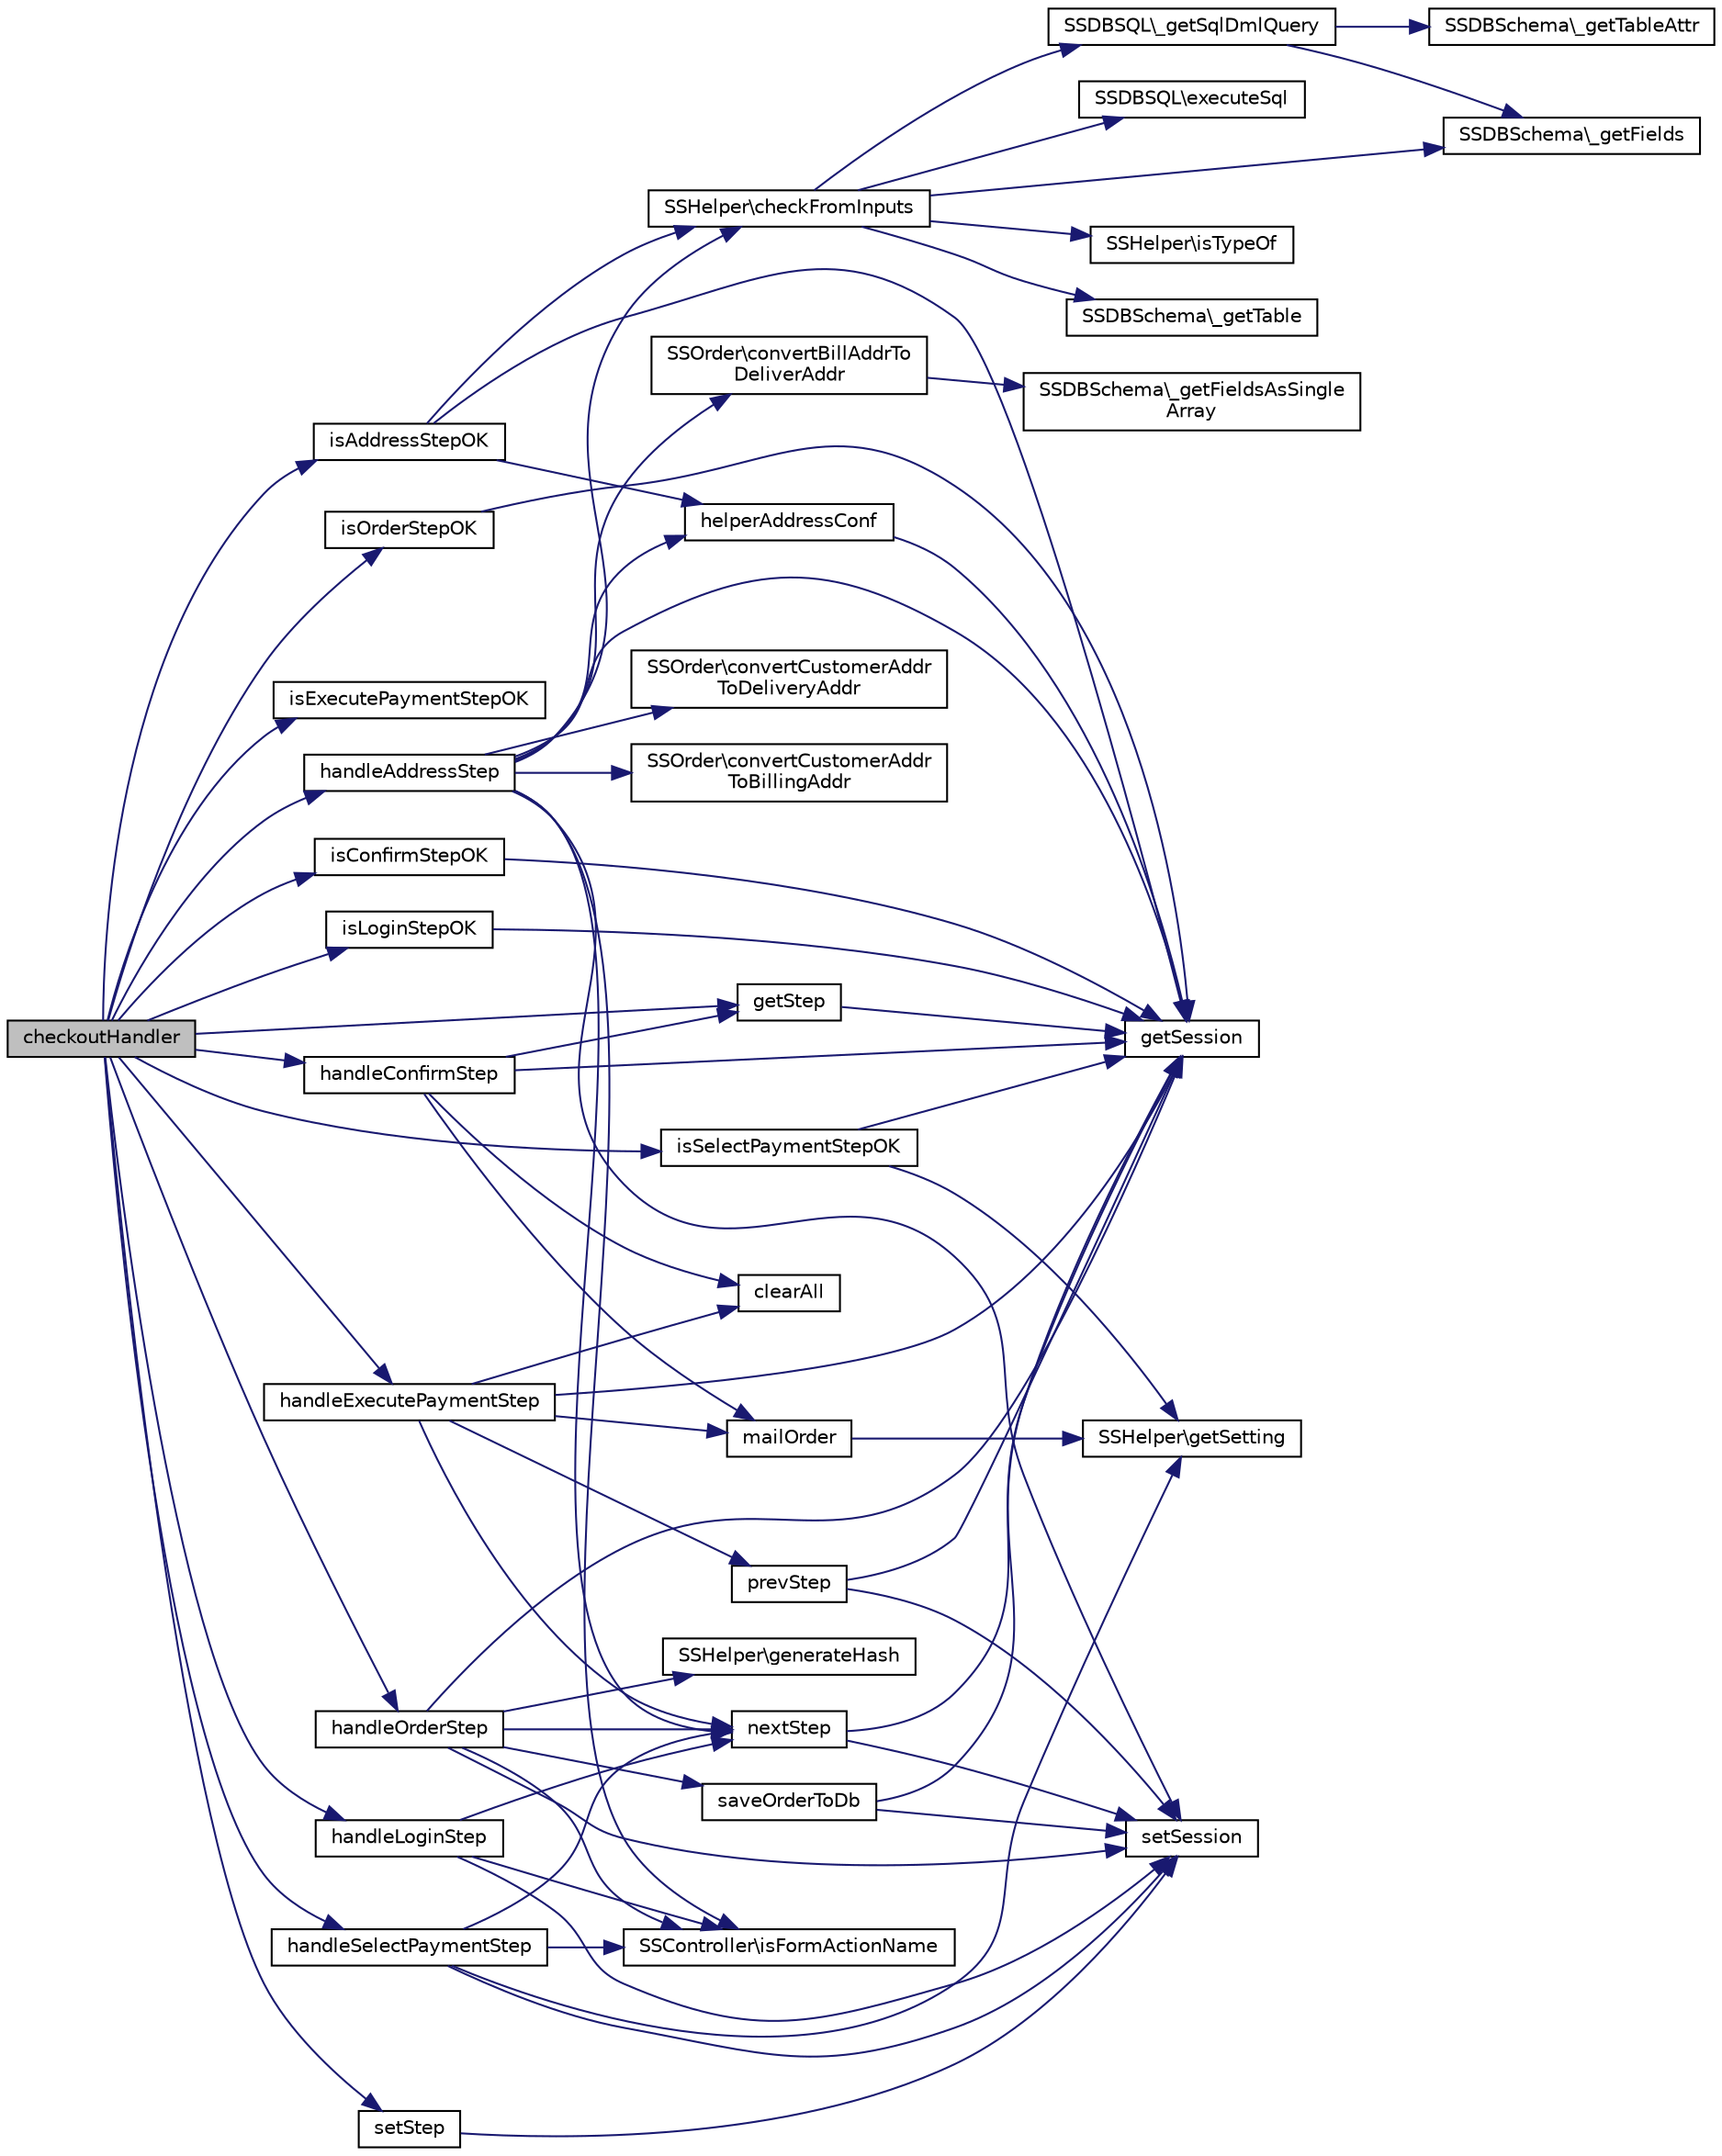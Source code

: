 digraph "checkoutHandler"
{
  edge [fontname="Helvetica",fontsize="10",labelfontname="Helvetica",labelfontsize="10"];
  node [fontname="Helvetica",fontsize="10",shape=record];
  rankdir="LR";
  Node1 [label="checkoutHandler",height=0.2,width=0.4,color="black", fillcolor="grey75", style="filled", fontcolor="black"];
  Node1 -> Node2 [color="midnightblue",fontsize="10",style="solid",fontname="Helvetica"];
  Node2 [label="setStep",height=0.2,width=0.4,color="black", fillcolor="white", style="filled",URL="$class_s_s_checkout_controller.html#a683c06407d31b8c052498fc9945ff015",tooltip="Step setzen. "];
  Node2 -> Node3 [color="midnightblue",fontsize="10",style="solid",fontname="Helvetica"];
  Node3 [label="setSession",height=0.2,width=0.4,color="black", fillcolor="white", style="filled",URL="$class_s_s_checkout_controller.html#a0257d7f16672a982456dc6d1646dbad4",tooltip="store Value in Session "];
  Node1 -> Node4 [color="midnightblue",fontsize="10",style="solid",fontname="Helvetica"];
  Node4 [label="isConfirmStepOK",height=0.2,width=0.4,color="black", fillcolor="white", style="filled",URL="$class_s_s_checkout_controller.html#a4c8636f42815148bba6f7eef37635cc0",tooltip="Title. "];
  Node4 -> Node5 [color="midnightblue",fontsize="10",style="solid",fontname="Helvetica"];
  Node5 [label="getSession",height=0.2,width=0.4,color="black", fillcolor="white", style="filled",URL="$class_s_s_checkout_controller.html#ae6ad3c8f4d8953bfbcb6cfdfce8fedb5",tooltip="get Value from Session "];
  Node1 -> Node6 [color="midnightblue",fontsize="10",style="solid",fontname="Helvetica"];
  Node6 [label="isExecutePaymentStepOK",height=0.2,width=0.4,color="black", fillcolor="white", style="filled",URL="$class_s_s_checkout_controller.html#ad0058e34b8851d9c94b4342ec66037e0",tooltip="Title. "];
  Node1 -> Node7 [color="midnightblue",fontsize="10",style="solid",fontname="Helvetica"];
  Node7 [label="getStep",height=0.2,width=0.4,color="black", fillcolor="white", style="filled",URL="$class_s_s_checkout_controller.html#aaaff2dcf0158b90a1d4285b46a5ce49e",tooltip="Aktueller Step. "];
  Node7 -> Node5 [color="midnightblue",fontsize="10",style="solid",fontname="Helvetica"];
  Node1 -> Node8 [color="midnightblue",fontsize="10",style="solid",fontname="Helvetica"];
  Node8 [label="isLoginStepOK",height=0.2,width=0.4,color="black", fillcolor="white", style="filled",URL="$class_s_s_checkout_controller.html#a719a5f66d889fe5dfcae84308302e30c",tooltip="Prüfen ob Login Step ok. "];
  Node8 -> Node5 [color="midnightblue",fontsize="10",style="solid",fontname="Helvetica"];
  Node1 -> Node9 [color="midnightblue",fontsize="10",style="solid",fontname="Helvetica"];
  Node9 [label="isAddressStepOK",height=0.2,width=0.4,color="black", fillcolor="white", style="filled",URL="$class_s_s_checkout_controller.html#a9df854ae91d98455f35fca3ebcfffe4f",tooltip="Prüfen ob Schritt ok. "];
  Node9 -> Node5 [color="midnightblue",fontsize="10",style="solid",fontname="Helvetica"];
  Node9 -> Node10 [color="midnightblue",fontsize="10",style="solid",fontname="Helvetica"];
  Node10 [label="helperAddressConf",height=0.2,width=0.4,color="black", fillcolor="white", style="filled",URL="$class_s_s_checkout_controller.html#ad4f4a0550f566f68fde164ef8acbd15d",tooltip="Hilfsfunktion Adresse. "];
  Node10 -> Node5 [color="midnightblue",fontsize="10",style="solid",fontname="Helvetica"];
  Node9 -> Node11 [color="midnightblue",fontsize="10",style="solid",fontname="Helvetica"];
  Node11 [label="SSHelper\\checkFromInputs",height=0.2,width=0.4,color="black", fillcolor="white", style="filled",URL="$class_s_s_helper.html#aa5b72ccad634190aa632064e18c35216",tooltip="Formular Inputs überprüfen. "];
  Node11 -> Node12 [color="midnightblue",fontsize="10",style="solid",fontname="Helvetica"];
  Node12 [label="SSDBSchema\\_getFields",height=0.2,width=0.4,color="black", fillcolor="white", style="filled",URL="$class_s_s_d_b_schema.html#a5009b71c2090dc1b0c5d2b84f8083bf6"];
  Node11 -> Node13 [color="midnightblue",fontsize="10",style="solid",fontname="Helvetica"];
  Node13 [label="SSHelper\\isTypeOf",height=0.2,width=0.4,color="black", fillcolor="white", style="filled",URL="$class_s_s_helper.html#a252971d168d1c2644a9c9c1d3a0bcefc",tooltip="Value nach Typ überprüfen. "];
  Node11 -> Node14 [color="midnightblue",fontsize="10",style="solid",fontname="Helvetica"];
  Node14 [label="SSDBSchema\\_getTable",height=0.2,width=0.4,color="black", fillcolor="white", style="filled",URL="$class_s_s_d_b_schema.html#a80e5da3cf00787232ca303bf2931ba81"];
  Node11 -> Node15 [color="midnightblue",fontsize="10",style="solid",fontname="Helvetica"];
  Node15 [label="SSDBSQL\\_getSqlDmlQuery",height=0.2,width=0.4,color="black", fillcolor="white", style="filled",URL="$class_s_s_d_b_s_q_l.html#a9d13fcbb2215767813960ef3a39c133e",tooltip="SQL Select Query generieren. "];
  Node15 -> Node16 [color="midnightblue",fontsize="10",style="solid",fontname="Helvetica"];
  Node16 [label="SSDBSchema\\_getTableAttr",height=0.2,width=0.4,color="black", fillcolor="white", style="filled",URL="$class_s_s_d_b_schema.html#af64920244671f28b491228b5113809db"];
  Node15 -> Node12 [color="midnightblue",fontsize="10",style="solid",fontname="Helvetica"];
  Node11 -> Node17 [color="midnightblue",fontsize="10",style="solid",fontname="Helvetica"];
  Node17 [label="SSDBSQL\\executeSql",height=0.2,width=0.4,color="black", fillcolor="white", style="filled",URL="$class_s_s_d_b_s_q_l.html#ae4d04030e25fe59b8c1248dacc3dbfad",tooltip="SQL Query ausführen. "];
  Node1 -> Node18 [color="midnightblue",fontsize="10",style="solid",fontname="Helvetica"];
  Node18 [label="isSelectPaymentStepOK",height=0.2,width=0.4,color="black", fillcolor="white", style="filled",URL="$class_s_s_checkout_controller.html#af02a2c3503410019e2130c0c26c7165c",tooltip="Prüfen ob Zahlungsart ausgewählt. "];
  Node18 -> Node5 [color="midnightblue",fontsize="10",style="solid",fontname="Helvetica"];
  Node18 -> Node19 [color="midnightblue",fontsize="10",style="solid",fontname="Helvetica"];
  Node19 [label="SSHelper\\getSetting",height=0.2,width=0.4,color="black", fillcolor="white", style="filled",URL="$class_s_s_helper.html#a22ea98c9a7625ae25a20010920a5b2cb",tooltip="Shop-Betreiber Setting Value. "];
  Node1 -> Node20 [color="midnightblue",fontsize="10",style="solid",fontname="Helvetica"];
  Node20 [label="isOrderStepOK",height=0.2,width=0.4,color="black", fillcolor="white", style="filled",URL="$class_s_s_checkout_controller.html#ade18ab030f180172c6bca159451504f5",tooltip="Prüfen ob Zahlungsart ausgewählt. "];
  Node20 -> Node5 [color="midnightblue",fontsize="10",style="solid",fontname="Helvetica"];
  Node1 -> Node21 [color="midnightblue",fontsize="10",style="solid",fontname="Helvetica"];
  Node21 [label="handleLoginStep",height=0.2,width=0.4,color="black", fillcolor="white", style="filled",URL="$class_s_s_checkout_controller.html#ac8f1b73364d5f3494ecad30a526d21c1",tooltip="Login Logik. "];
  Node21 -> Node22 [color="midnightblue",fontsize="10",style="solid",fontname="Helvetica"];
  Node22 [label="nextStep",height=0.2,width=0.4,color="black", fillcolor="white", style="filled",URL="$class_s_s_checkout_controller.html#ac35a99a93934b3aaea7d3a81d75be1d8",tooltip="Next Step. "];
  Node22 -> Node5 [color="midnightblue",fontsize="10",style="solid",fontname="Helvetica"];
  Node22 -> Node3 [color="midnightblue",fontsize="10",style="solid",fontname="Helvetica"];
  Node21 -> Node3 [color="midnightblue",fontsize="10",style="solid",fontname="Helvetica"];
  Node21 -> Node23 [color="midnightblue",fontsize="10",style="solid",fontname="Helvetica"];
  Node23 [label="SSController\\isFormActionName",height=0.2,width=0.4,color="black", fillcolor="white", style="filled",URL="$class_s_s_controller.html#a471428c2754eeb5c908f61c15b15ef22",tooltip="compare Form Action Name "];
  Node1 -> Node24 [color="midnightblue",fontsize="10",style="solid",fontname="Helvetica"];
  Node24 [label="handleAddressStep",height=0.2,width=0.4,color="black", fillcolor="white", style="filled",URL="$class_s_s_checkout_controller.html#a591ddd7bd573dd36b23cf23c3d6817e1",tooltip="Adresse Login-Handler. "];
  Node24 -> Node10 [color="midnightblue",fontsize="10",style="solid",fontname="Helvetica"];
  Node24 -> Node23 [color="midnightblue",fontsize="10",style="solid",fontname="Helvetica"];
  Node24 -> Node11 [color="midnightblue",fontsize="10",style="solid",fontname="Helvetica"];
  Node24 -> Node3 [color="midnightblue",fontsize="10",style="solid",fontname="Helvetica"];
  Node24 -> Node25 [color="midnightblue",fontsize="10",style="solid",fontname="Helvetica"];
  Node25 [label="SSOrder\\convertCustomerAddr\lToBillingAddr",height=0.2,width=0.4,color="black", fillcolor="white", style="filled",URL="$class_s_s_order.html#a2da4c314874662fd3c52751f97954d44"];
  Node24 -> Node22 [color="midnightblue",fontsize="10",style="solid",fontname="Helvetica"];
  Node24 -> Node26 [color="midnightblue",fontsize="10",style="solid",fontname="Helvetica"];
  Node26 [label="SSOrder\\convertCustomerAddr\lToDeliveryAddr",height=0.2,width=0.4,color="black", fillcolor="white", style="filled",URL="$class_s_s_order.html#a0776007c9a772995b03834542939be52"];
  Node24 -> Node5 [color="midnightblue",fontsize="10",style="solid",fontname="Helvetica"];
  Node24 -> Node27 [color="midnightblue",fontsize="10",style="solid",fontname="Helvetica"];
  Node27 [label="SSOrder\\convertBillAddrTo\lDeliverAddr",height=0.2,width=0.4,color="black", fillcolor="white", style="filled",URL="$class_s_s_order.html#a6b4acf6174fa41f75e2597a7652f57ac"];
  Node27 -> Node28 [color="midnightblue",fontsize="10",style="solid",fontname="Helvetica"];
  Node28 [label="SSDBSchema\\_getFieldsAsSingle\lArray",height=0.2,width=0.4,color="black", fillcolor="white", style="filled",URL="$class_s_s_d_b_schema.html#a2e0c8f602504f2120f72ba245c3b05cd"];
  Node1 -> Node29 [color="midnightblue",fontsize="10",style="solid",fontname="Helvetica"];
  Node29 [label="handleSelectPaymentStep",height=0.2,width=0.4,color="black", fillcolor="white", style="filled",URL="$class_s_s_checkout_controller.html#ac3c2d264ad6a4b249d6c8e01e33a61b7",tooltip="Zahlungsart verwalten. "];
  Node29 -> Node23 [color="midnightblue",fontsize="10",style="solid",fontname="Helvetica"];
  Node29 -> Node19 [color="midnightblue",fontsize="10",style="solid",fontname="Helvetica"];
  Node29 -> Node3 [color="midnightblue",fontsize="10",style="solid",fontname="Helvetica"];
  Node29 -> Node22 [color="midnightblue",fontsize="10",style="solid",fontname="Helvetica"];
  Node1 -> Node30 [color="midnightblue",fontsize="10",style="solid",fontname="Helvetica"];
  Node30 [label="handleOrderStep",height=0.2,width=0.4,color="black", fillcolor="white", style="filled",URL="$class_s_s_checkout_controller.html#a38bfceeb3f3a592e55274101716a80f9",tooltip="Title. "];
  Node30 -> Node5 [color="midnightblue",fontsize="10",style="solid",fontname="Helvetica"];
  Node30 -> Node23 [color="midnightblue",fontsize="10",style="solid",fontname="Helvetica"];
  Node30 -> Node31 [color="midnightblue",fontsize="10",style="solid",fontname="Helvetica"];
  Node31 [label="saveOrderToDb",height=0.2,width=0.4,color="black", fillcolor="white", style="filled",URL="$class_s_s_checkout_controller.html#a58ac28b711d74ae80426f63ddcb5dea2",tooltip="Bestellung speichern. "];
  Node31 -> Node5 [color="midnightblue",fontsize="10",style="solid",fontname="Helvetica"];
  Node31 -> Node3 [color="midnightblue",fontsize="10",style="solid",fontname="Helvetica"];
  Node30 -> Node22 [color="midnightblue",fontsize="10",style="solid",fontname="Helvetica"];
  Node30 -> Node32 [color="midnightblue",fontsize="10",style="solid",fontname="Helvetica"];
  Node32 [label="SSHelper\\generateHash",height=0.2,width=0.4,color="black", fillcolor="white", style="filled",URL="$class_s_s_helper.html#ab7af327ace145b87f92f8b6324a2a6f8",tooltip="Hash. "];
  Node30 -> Node3 [color="midnightblue",fontsize="10",style="solid",fontname="Helvetica"];
  Node1 -> Node33 [color="midnightblue",fontsize="10",style="solid",fontname="Helvetica"];
  Node33 [label="handleConfirmStep",height=0.2,width=0.4,color="black", fillcolor="white", style="filled",URL="$class_s_s_checkout_controller.html#a69f33e7dae8e00a17fd226d9000bd437",tooltip="Title. "];
  Node33 -> Node5 [color="midnightblue",fontsize="10",style="solid",fontname="Helvetica"];
  Node33 -> Node7 [color="midnightblue",fontsize="10",style="solid",fontname="Helvetica"];
  Node33 -> Node34 [color="midnightblue",fontsize="10",style="solid",fontname="Helvetica"];
  Node34 [label="mailOrder",height=0.2,width=0.4,color="black", fillcolor="white", style="filled",URL="$class_s_s_checkout_controller.html#af05c8b89ef41535c0d336edecbb38d1d",tooltip="Prüfen ob Zahlungsart ausgewählt. "];
  Node34 -> Node19 [color="midnightblue",fontsize="10",style="solid",fontname="Helvetica"];
  Node33 -> Node35 [color="midnightblue",fontsize="10",style="solid",fontname="Helvetica"];
  Node35 [label="clearAll",height=0.2,width=0.4,color="black", fillcolor="white", style="filled",URL="$class_s_s_checkout_controller.html#a1c40f27bdcc44f4faf3fc044ee577af2",tooltip="Daten vom Session löschen. "];
  Node1 -> Node36 [color="midnightblue",fontsize="10",style="solid",fontname="Helvetica"];
  Node36 [label="handleExecutePaymentStep",height=0.2,width=0.4,color="black", fillcolor="white", style="filled",URL="$class_s_s_checkout_controller.html#ac3439ed9802094815d0aab2147f0d342",tooltip="Title. "];
  Node36 -> Node34 [color="midnightblue",fontsize="10",style="solid",fontname="Helvetica"];
  Node36 -> Node35 [color="midnightblue",fontsize="10",style="solid",fontname="Helvetica"];
  Node36 -> Node5 [color="midnightblue",fontsize="10",style="solid",fontname="Helvetica"];
  Node36 -> Node22 [color="midnightblue",fontsize="10",style="solid",fontname="Helvetica"];
  Node36 -> Node37 [color="midnightblue",fontsize="10",style="solid",fontname="Helvetica"];
  Node37 [label="prevStep",height=0.2,width=0.4,color="black", fillcolor="white", style="filled",URL="$class_s_s_checkout_controller.html#a398752bbd601d40253d56e29f98a0faf",tooltip="Previous Step. "];
  Node37 -> Node5 [color="midnightblue",fontsize="10",style="solid",fontname="Helvetica"];
  Node37 -> Node3 [color="midnightblue",fontsize="10",style="solid",fontname="Helvetica"];
}
